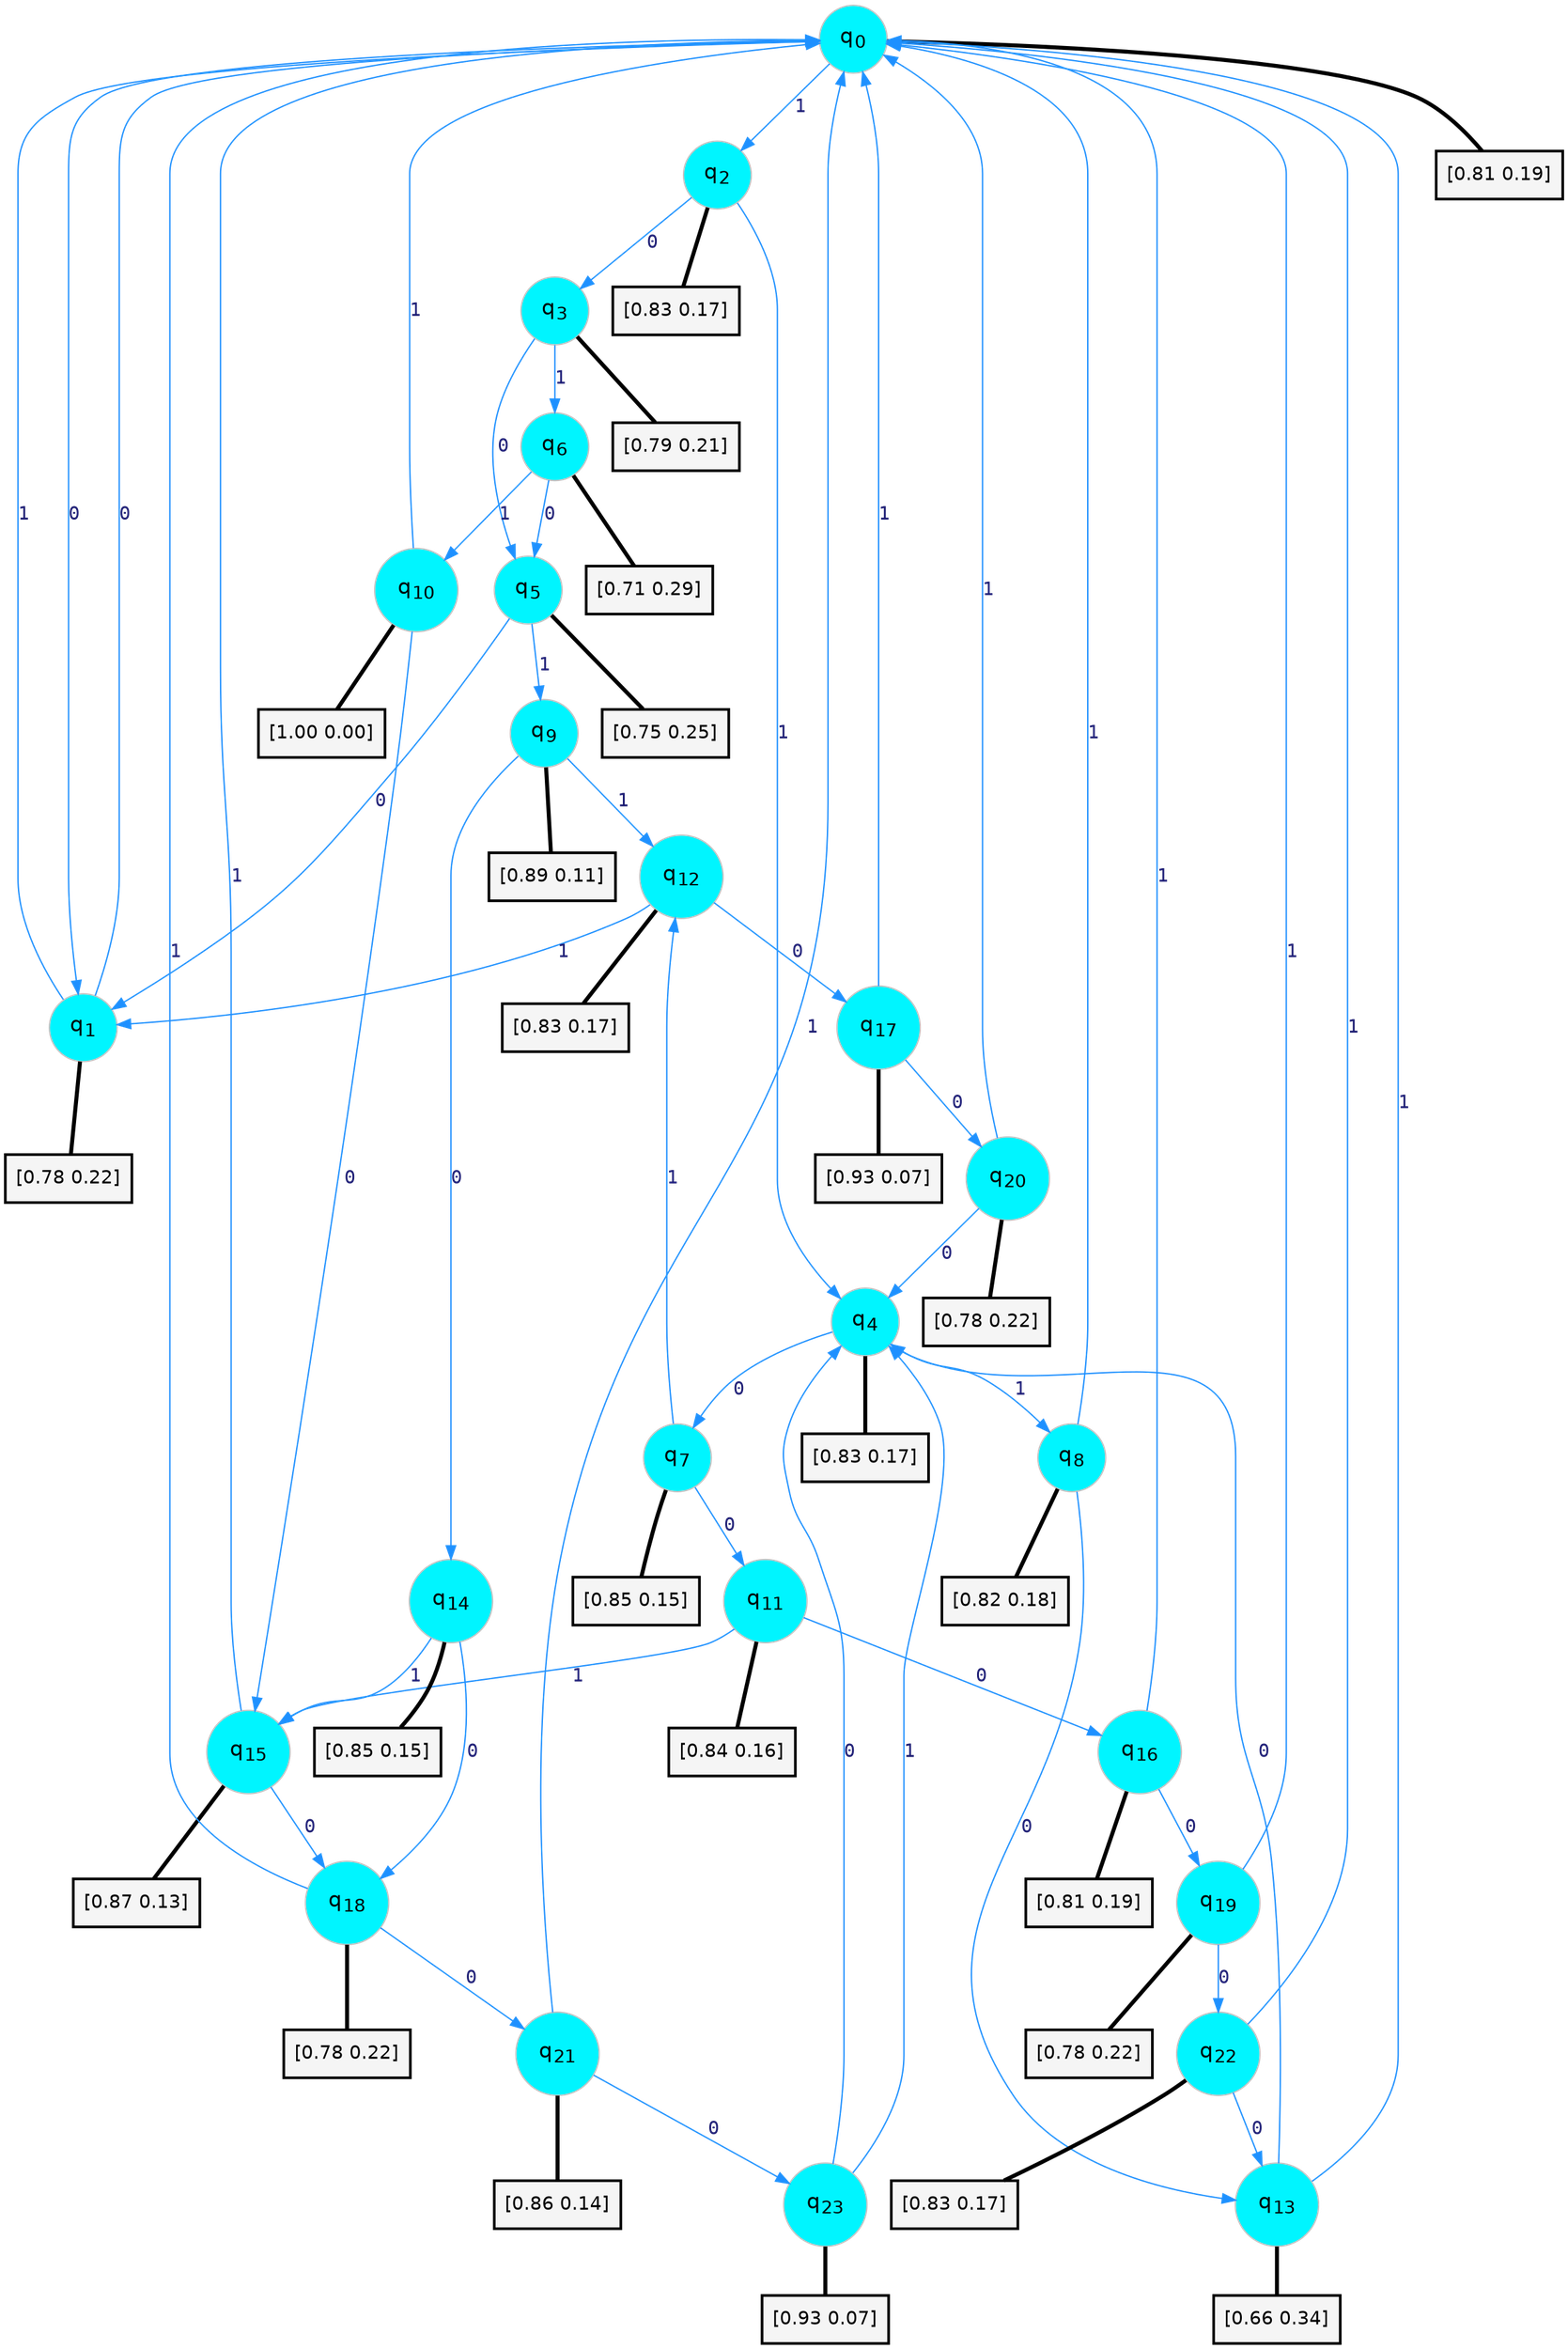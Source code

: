 digraph G {
graph [
bgcolor=transparent, dpi=300, rankdir=TD, size="40,25"];
node [
color=gray, fillcolor=turquoise1, fontcolor=black, fontname=Helvetica, fontsize=16, fontweight=bold, shape=circle, style=filled];
edge [
arrowsize=1, color=dodgerblue1, fontcolor=midnightblue, fontname=courier, fontweight=bold, penwidth=1, style=solid, weight=20];
0[label=<q<SUB>0</SUB>>];
1[label=<q<SUB>1</SUB>>];
2[label=<q<SUB>2</SUB>>];
3[label=<q<SUB>3</SUB>>];
4[label=<q<SUB>4</SUB>>];
5[label=<q<SUB>5</SUB>>];
6[label=<q<SUB>6</SUB>>];
7[label=<q<SUB>7</SUB>>];
8[label=<q<SUB>8</SUB>>];
9[label=<q<SUB>9</SUB>>];
10[label=<q<SUB>10</SUB>>];
11[label=<q<SUB>11</SUB>>];
12[label=<q<SUB>12</SUB>>];
13[label=<q<SUB>13</SUB>>];
14[label=<q<SUB>14</SUB>>];
15[label=<q<SUB>15</SUB>>];
16[label=<q<SUB>16</SUB>>];
17[label=<q<SUB>17</SUB>>];
18[label=<q<SUB>18</SUB>>];
19[label=<q<SUB>19</SUB>>];
20[label=<q<SUB>20</SUB>>];
21[label=<q<SUB>21</SUB>>];
22[label=<q<SUB>22</SUB>>];
23[label=<q<SUB>23</SUB>>];
24[label="[0.81 0.19]", shape=box,fontcolor=black, fontname=Helvetica, fontsize=14, penwidth=2, fillcolor=whitesmoke,color=black];
25[label="[0.78 0.22]", shape=box,fontcolor=black, fontname=Helvetica, fontsize=14, penwidth=2, fillcolor=whitesmoke,color=black];
26[label="[0.83 0.17]", shape=box,fontcolor=black, fontname=Helvetica, fontsize=14, penwidth=2, fillcolor=whitesmoke,color=black];
27[label="[0.79 0.21]", shape=box,fontcolor=black, fontname=Helvetica, fontsize=14, penwidth=2, fillcolor=whitesmoke,color=black];
28[label="[0.83 0.17]", shape=box,fontcolor=black, fontname=Helvetica, fontsize=14, penwidth=2, fillcolor=whitesmoke,color=black];
29[label="[0.75 0.25]", shape=box,fontcolor=black, fontname=Helvetica, fontsize=14, penwidth=2, fillcolor=whitesmoke,color=black];
30[label="[0.71 0.29]", shape=box,fontcolor=black, fontname=Helvetica, fontsize=14, penwidth=2, fillcolor=whitesmoke,color=black];
31[label="[0.85 0.15]", shape=box,fontcolor=black, fontname=Helvetica, fontsize=14, penwidth=2, fillcolor=whitesmoke,color=black];
32[label="[0.82 0.18]", shape=box,fontcolor=black, fontname=Helvetica, fontsize=14, penwidth=2, fillcolor=whitesmoke,color=black];
33[label="[0.89 0.11]", shape=box,fontcolor=black, fontname=Helvetica, fontsize=14, penwidth=2, fillcolor=whitesmoke,color=black];
34[label="[1.00 0.00]", shape=box,fontcolor=black, fontname=Helvetica, fontsize=14, penwidth=2, fillcolor=whitesmoke,color=black];
35[label="[0.84 0.16]", shape=box,fontcolor=black, fontname=Helvetica, fontsize=14, penwidth=2, fillcolor=whitesmoke,color=black];
36[label="[0.83 0.17]", shape=box,fontcolor=black, fontname=Helvetica, fontsize=14, penwidth=2, fillcolor=whitesmoke,color=black];
37[label="[0.66 0.34]", shape=box,fontcolor=black, fontname=Helvetica, fontsize=14, penwidth=2, fillcolor=whitesmoke,color=black];
38[label="[0.85 0.15]", shape=box,fontcolor=black, fontname=Helvetica, fontsize=14, penwidth=2, fillcolor=whitesmoke,color=black];
39[label="[0.87 0.13]", shape=box,fontcolor=black, fontname=Helvetica, fontsize=14, penwidth=2, fillcolor=whitesmoke,color=black];
40[label="[0.81 0.19]", shape=box,fontcolor=black, fontname=Helvetica, fontsize=14, penwidth=2, fillcolor=whitesmoke,color=black];
41[label="[0.93 0.07]", shape=box,fontcolor=black, fontname=Helvetica, fontsize=14, penwidth=2, fillcolor=whitesmoke,color=black];
42[label="[0.78 0.22]", shape=box,fontcolor=black, fontname=Helvetica, fontsize=14, penwidth=2, fillcolor=whitesmoke,color=black];
43[label="[0.78 0.22]", shape=box,fontcolor=black, fontname=Helvetica, fontsize=14, penwidth=2, fillcolor=whitesmoke,color=black];
44[label="[0.78 0.22]", shape=box,fontcolor=black, fontname=Helvetica, fontsize=14, penwidth=2, fillcolor=whitesmoke,color=black];
45[label="[0.86 0.14]", shape=box,fontcolor=black, fontname=Helvetica, fontsize=14, penwidth=2, fillcolor=whitesmoke,color=black];
46[label="[0.83 0.17]", shape=box,fontcolor=black, fontname=Helvetica, fontsize=14, penwidth=2, fillcolor=whitesmoke,color=black];
47[label="[0.93 0.07]", shape=box,fontcolor=black, fontname=Helvetica, fontsize=14, penwidth=2, fillcolor=whitesmoke,color=black];
0->1 [label=0];
0->2 [label=1];
0->24 [arrowhead=none, penwidth=3,color=black];
1->0 [label=0];
1->0 [label=1];
1->25 [arrowhead=none, penwidth=3,color=black];
2->3 [label=0];
2->4 [label=1];
2->26 [arrowhead=none, penwidth=3,color=black];
3->5 [label=0];
3->6 [label=1];
3->27 [arrowhead=none, penwidth=3,color=black];
4->7 [label=0];
4->8 [label=1];
4->28 [arrowhead=none, penwidth=3,color=black];
5->1 [label=0];
5->9 [label=1];
5->29 [arrowhead=none, penwidth=3,color=black];
6->5 [label=0];
6->10 [label=1];
6->30 [arrowhead=none, penwidth=3,color=black];
7->11 [label=0];
7->12 [label=1];
7->31 [arrowhead=none, penwidth=3,color=black];
8->13 [label=0];
8->0 [label=1];
8->32 [arrowhead=none, penwidth=3,color=black];
9->14 [label=0];
9->12 [label=1];
9->33 [arrowhead=none, penwidth=3,color=black];
10->15 [label=0];
10->0 [label=1];
10->34 [arrowhead=none, penwidth=3,color=black];
11->16 [label=0];
11->15 [label=1];
11->35 [arrowhead=none, penwidth=3,color=black];
12->17 [label=0];
12->1 [label=1];
12->36 [arrowhead=none, penwidth=3,color=black];
13->4 [label=0];
13->0 [label=1];
13->37 [arrowhead=none, penwidth=3,color=black];
14->18 [label=0];
14->15 [label=1];
14->38 [arrowhead=none, penwidth=3,color=black];
15->18 [label=0];
15->0 [label=1];
15->39 [arrowhead=none, penwidth=3,color=black];
16->19 [label=0];
16->0 [label=1];
16->40 [arrowhead=none, penwidth=3,color=black];
17->20 [label=0];
17->0 [label=1];
17->41 [arrowhead=none, penwidth=3,color=black];
18->21 [label=0];
18->0 [label=1];
18->42 [arrowhead=none, penwidth=3,color=black];
19->22 [label=0];
19->0 [label=1];
19->43 [arrowhead=none, penwidth=3,color=black];
20->4 [label=0];
20->0 [label=1];
20->44 [arrowhead=none, penwidth=3,color=black];
21->23 [label=0];
21->0 [label=1];
21->45 [arrowhead=none, penwidth=3,color=black];
22->13 [label=0];
22->0 [label=1];
22->46 [arrowhead=none, penwidth=3,color=black];
23->4 [label=0];
23->4 [label=1];
23->47 [arrowhead=none, penwidth=3,color=black];
}
